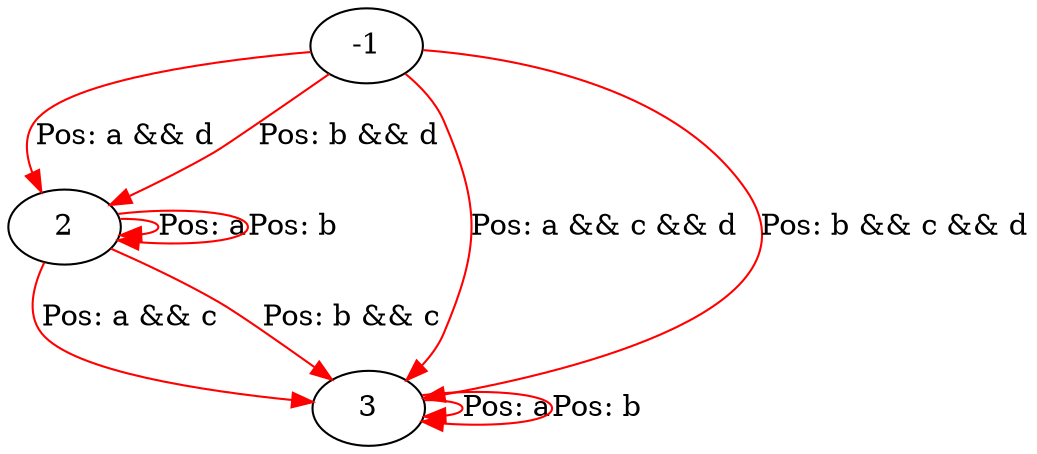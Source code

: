 digraph {
	-1 [color=black]
	2 [color=black]
	3 [color=black]
	-1 -> 2 [label="Pos: a && d" color=red]
	-1 -> 3 [label="Pos: a && c && d" color=red]
	-1 -> 2 [label="Pos: b && d" color=red]
	-1 -> 3 [label="Pos: b && c && d" color=red]
	2 -> 2 [label="Pos: a" color=red]
	2 -> 3 [label="Pos: a && c" color=red]
	2 -> 2 [label="Pos: b" color=red]
	2 -> 3 [label="Pos: b && c" color=red]
	3 -> 3 [label="Pos: a" color=red]
	3 -> 3 [label="Pos: b" color=red]
}
